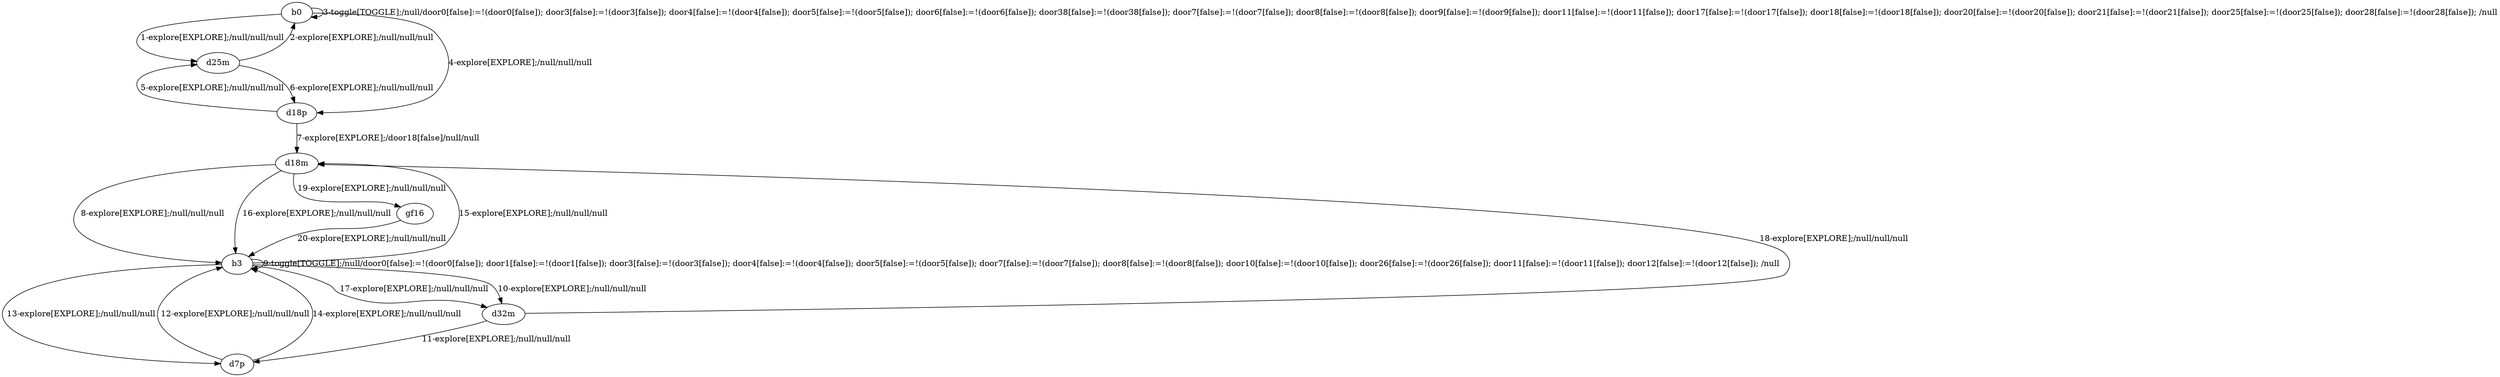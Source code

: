 # Total number of goals covered by this test: 1
# b3 --> d7p

digraph g {
"b0" -> "d25m" [label = "1-explore[EXPLORE];/null/null/null"];
"d25m" -> "b0" [label = "2-explore[EXPLORE];/null/null/null"];
"b0" -> "b0" [label = "3-toggle[TOGGLE];/null/door0[false]:=!(door0[false]); door3[false]:=!(door3[false]); door4[false]:=!(door4[false]); door5[false]:=!(door5[false]); door6[false]:=!(door6[false]); door38[false]:=!(door38[false]); door7[false]:=!(door7[false]); door8[false]:=!(door8[false]); door9[false]:=!(door9[false]); door11[false]:=!(door11[false]); door17[false]:=!(door17[false]); door18[false]:=!(door18[false]); door20[false]:=!(door20[false]); door21[false]:=!(door21[false]); door25[false]:=!(door25[false]); door28[false]:=!(door28[false]); /null"];
"b0" -> "d18p" [label = "4-explore[EXPLORE];/null/null/null"];
"d18p" -> "d25m" [label = "5-explore[EXPLORE];/null/null/null"];
"d25m" -> "d18p" [label = "6-explore[EXPLORE];/null/null/null"];
"d18p" -> "d18m" [label = "7-explore[EXPLORE];/door18[false]/null/null"];
"d18m" -> "b3" [label = "8-explore[EXPLORE];/null/null/null"];
"b3" -> "b3" [label = "9-toggle[TOGGLE];/null/door0[false]:=!(door0[false]); door1[false]:=!(door1[false]); door3[false]:=!(door3[false]); door4[false]:=!(door4[false]); door5[false]:=!(door5[false]); door7[false]:=!(door7[false]); door8[false]:=!(door8[false]); door10[false]:=!(door10[false]); door26[false]:=!(door26[false]); door11[false]:=!(door11[false]); door12[false]:=!(door12[false]); /null"];
"b3" -> "d32m" [label = "10-explore[EXPLORE];/null/null/null"];
"d32m" -> "d7p" [label = "11-explore[EXPLORE];/null/null/null"];
"d7p" -> "b3" [label = "12-explore[EXPLORE];/null/null/null"];
"b3" -> "d7p" [label = "13-explore[EXPLORE];/null/null/null"];
"d7p" -> "b3" [label = "14-explore[EXPLORE];/null/null/null"];
"b3" -> "d18m" [label = "15-explore[EXPLORE];/null/null/null"];
"d18m" -> "b3" [label = "16-explore[EXPLORE];/null/null/null"];
"b3" -> "d32m" [label = "17-explore[EXPLORE];/null/null/null"];
"d32m" -> "d18m" [label = "18-explore[EXPLORE];/null/null/null"];
"d18m" -> "gf16" [label = "19-explore[EXPLORE];/null/null/null"];
"gf16" -> "b3" [label = "20-explore[EXPLORE];/null/null/null"];
}